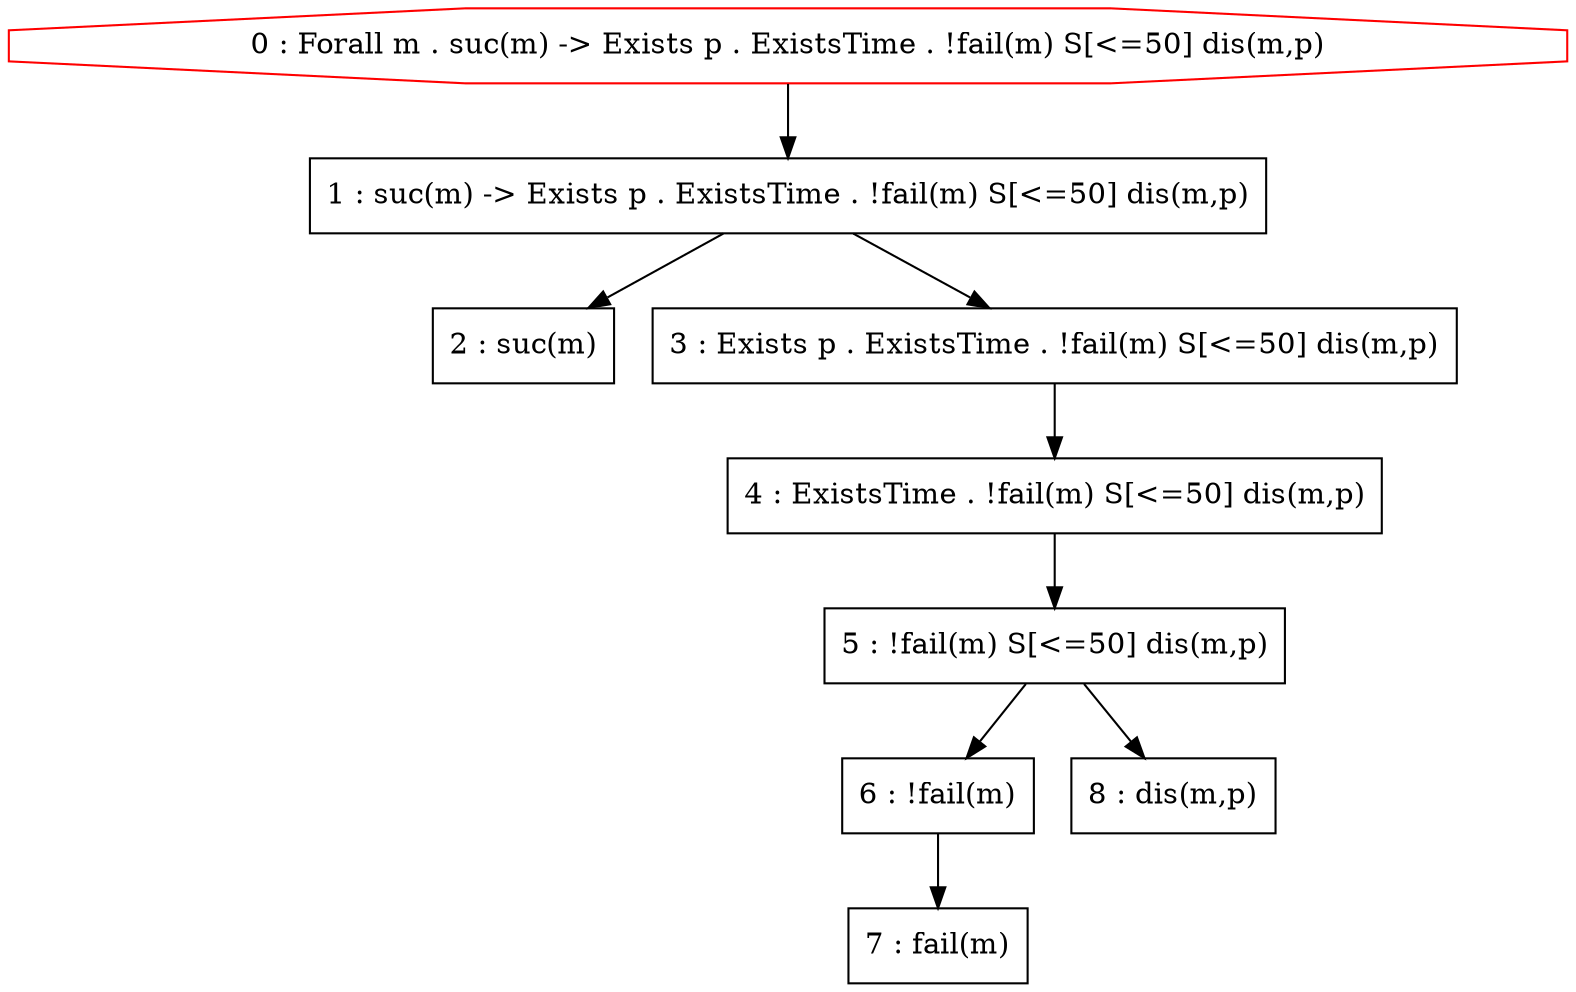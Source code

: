 digraph G {
  0 [shape=octagon, color=red, label="0 : Forall m . suc(m) -> Exists p . ExistsTime . !fail(m) S[<=50] dis(m,p)"]
  1 [shape=box, label="1 : suc(m) -> Exists p . ExistsTime . !fail(m) S[<=50] dis(m,p)"]
  2 [shape=box, label="2 : suc(m)"]
  3 [shape=box, label="3 : Exists p . ExistsTime . !fail(m) S[<=50] dis(m,p)"]
  4 [shape=box, label="4 : ExistsTime . !fail(m) S[<=50] dis(m,p)"]
  5 [shape=box, label="5 : !fail(m) S[<=50] dis(m,p)"]
  6 [shape=box, label="6 : !fail(m)"]
  7 [shape=box, label="7 : fail(m)"]
  6 -> 7
  8 [shape=box, label="8 : dis(m,p)"]
  5 -> 6
  5 -> 8
  4 -> 5
  3 -> 4
  1 -> 2
  1 -> 3
  0 -> 1
}
